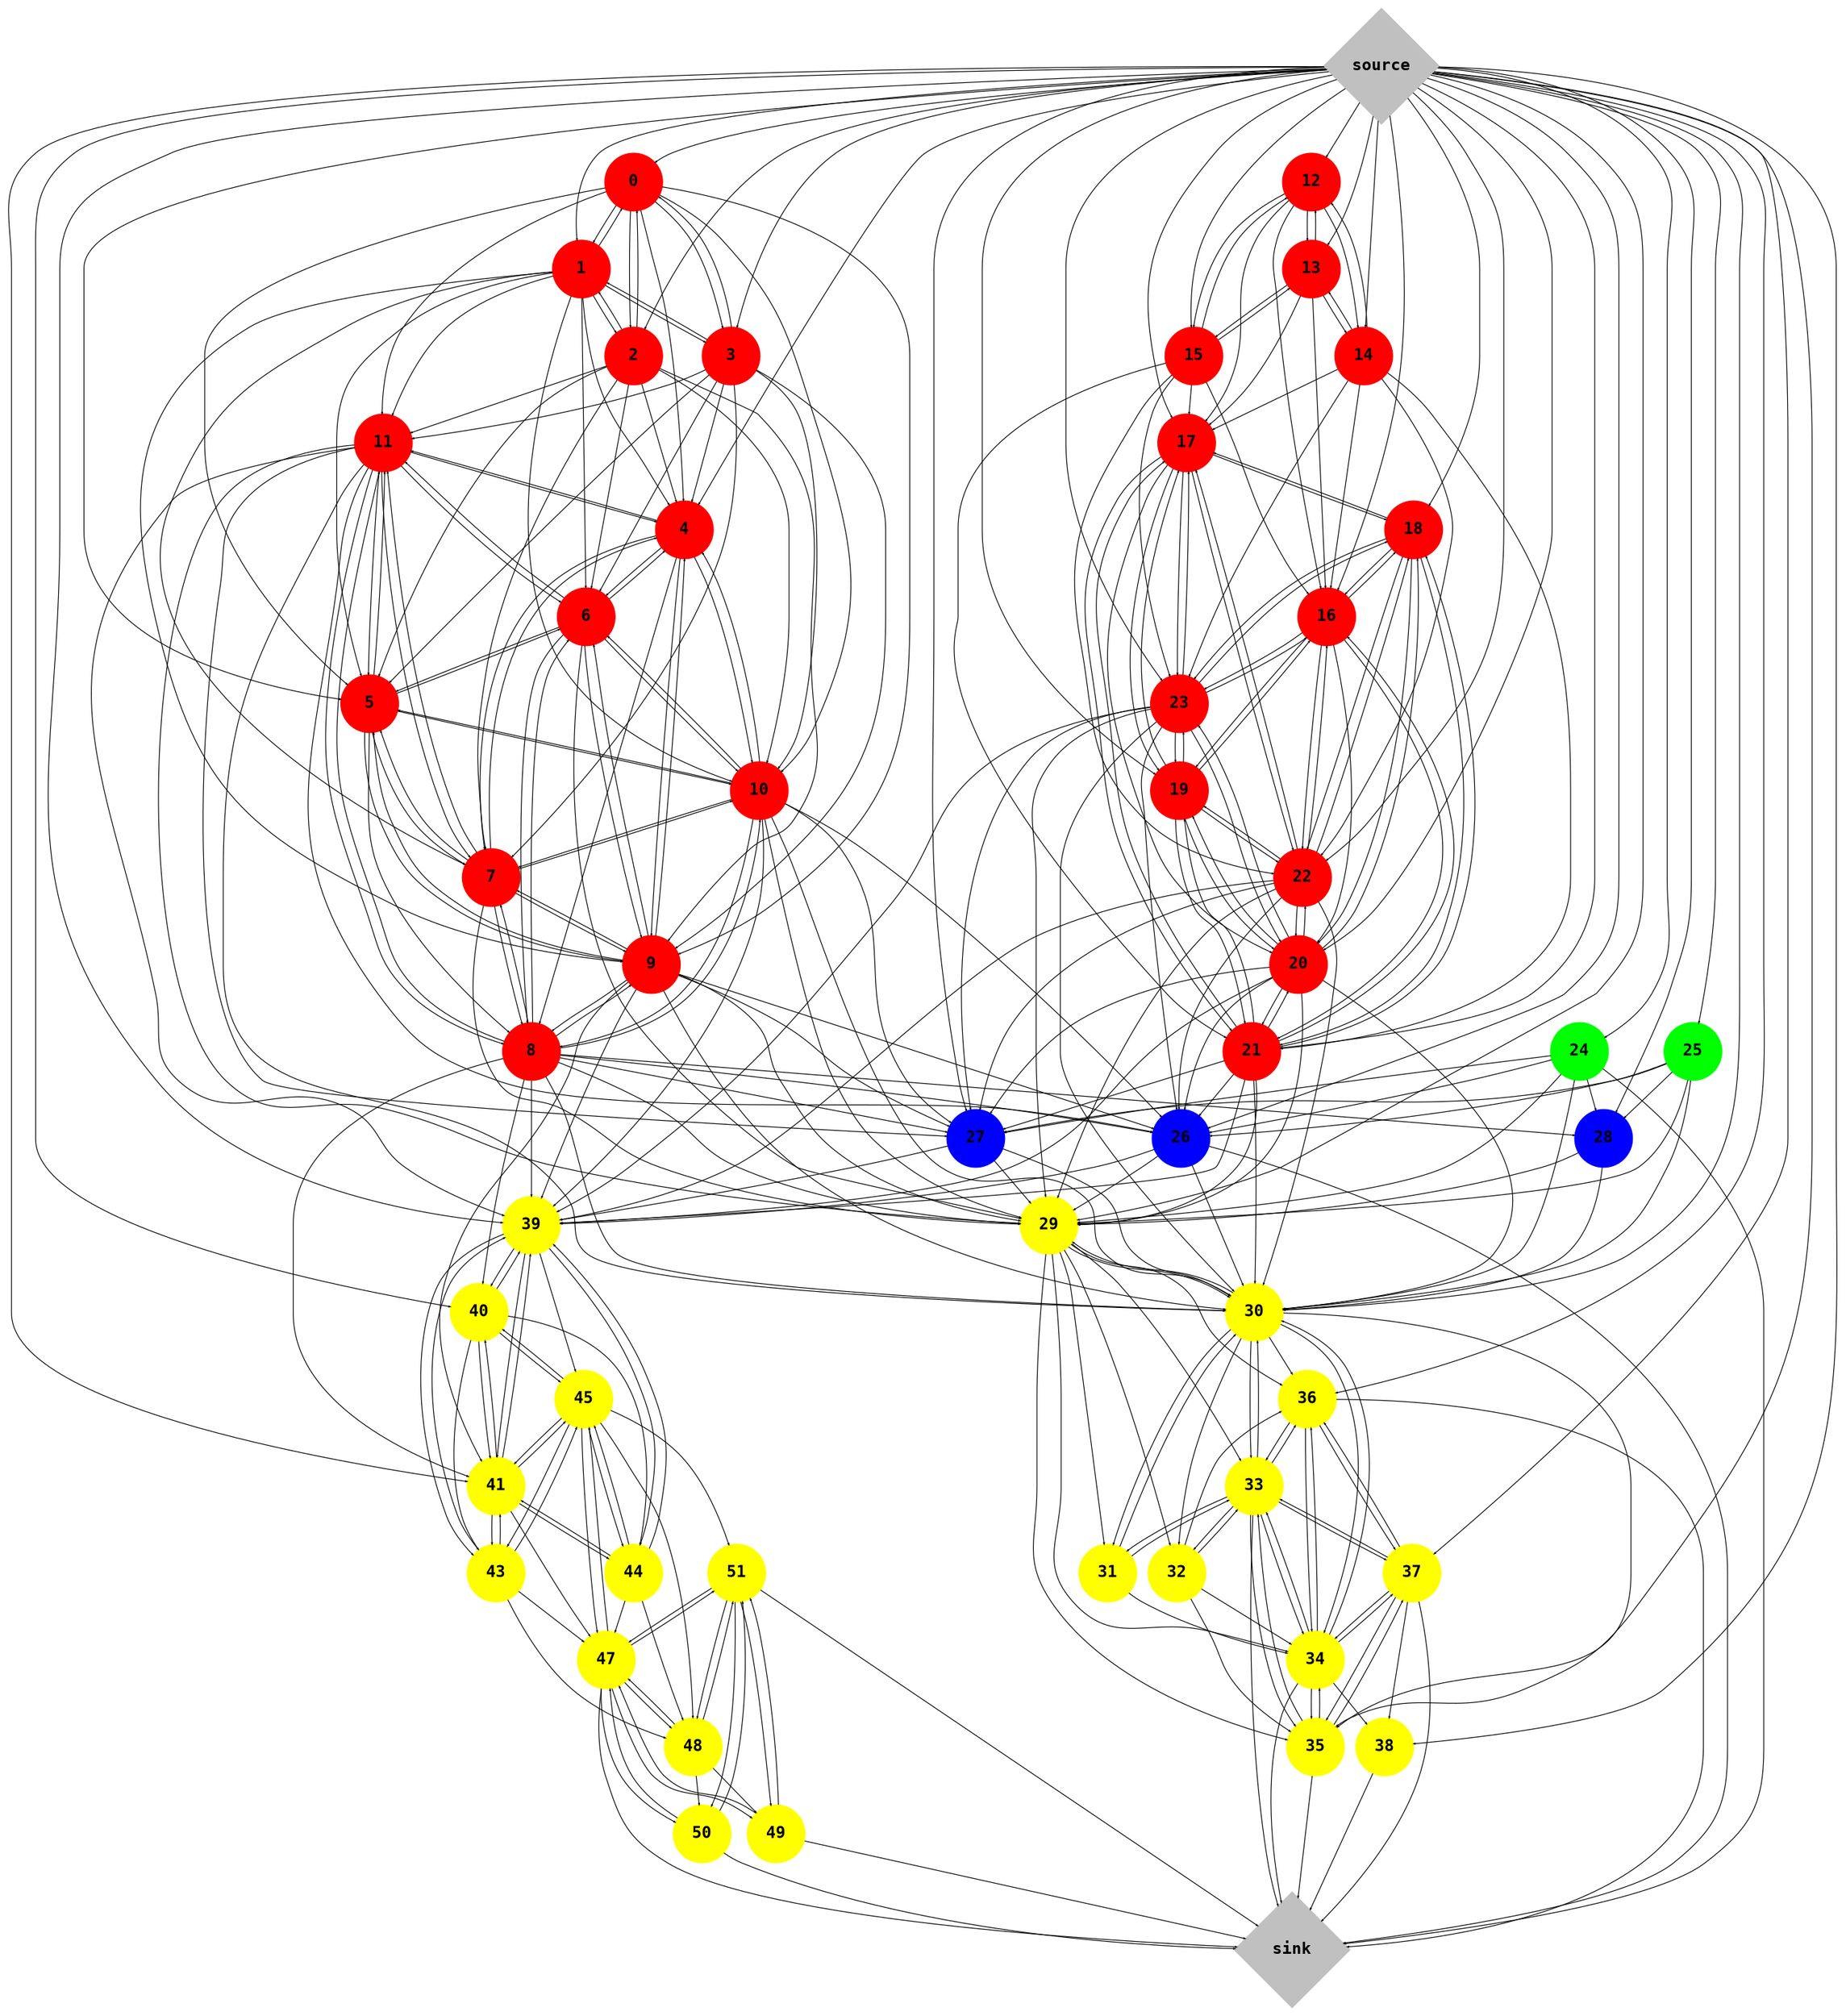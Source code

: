 digraph Bosch{
size = "40,20";
graph[rankdir=TB, center=true, margin=0.05, nodesep=0.2, ranksep=0.5]
node[fontname="Courier-Bold", fontsize=14]
edge[arrowsize=0.2, arrowhead=normal]
source [shape=diamond, style=filled, fontsize=20, color=gray, width=2, height=2, fixedsize=true]
sink [shape=diamond, style=filled, fontsize=20, color=gray, width=2, height=2, fixedsize=true]
0 [shape=circle, style=filled, fontsize=20, color=red, width=1, height=1, fixedsize=true]
1 [shape=circle, style=filled, fontsize=20, color=red, width=1, height=1, fixedsize=true]
2 [shape=circle, style=filled, fontsize=20, color=red, width=1, height=1, fixedsize=true]
3 [shape=circle, style=filled, fontsize=20, color=red, width=1, height=1, fixedsize=true]
4 [shape=circle, style=filled, fontsize=20, color=red, width=1, height=1, fixedsize=true]
5 [shape=circle, style=filled, fontsize=20, color=red, width=1, height=1, fixedsize=true]
6 [shape=circle, style=filled, fontsize=20, color=red, width=1, height=1, fixedsize=true]
7 [shape=circle, style=filled, fontsize=20, color=red, width=1, height=1, fixedsize=true]
8 [shape=circle, style=filled, fontsize=20, color=red, width=1, height=1, fixedsize=true]
9 [shape=circle, style=filled, fontsize=20, color=red, width=1, height=1, fixedsize=true]
10 [shape=circle, style=filled, fontsize=20, color=red, width=1, height=1, fixedsize=true]
11 [shape=circle, style=filled, fontsize=20, color=red, width=1, height=1, fixedsize=true]
12 [shape=circle, style=filled, fontsize=20, color=red, width=1, height=1, fixedsize=true]
13 [shape=circle, style=filled, fontsize=20, color=red, width=1, height=1, fixedsize=true]
14 [shape=circle, style=filled, fontsize=20, color=red, width=1, height=1, fixedsize=true]
15 [shape=circle, style=filled, fontsize=20, color=red, width=1, height=1, fixedsize=true]
16 [shape=circle, style=filled, fontsize=20, color=red, width=1, height=1, fixedsize=true]
17 [shape=circle, style=filled, fontsize=20, color=red, width=1, height=1, fixedsize=true]
18 [shape=circle, style=filled, fontsize=20, color=red, width=1, height=1, fixedsize=true]
19 [shape=circle, style=filled, fontsize=20, color=red, width=1, height=1, fixedsize=true]
20 [shape=circle, style=filled, fontsize=20, color=red, width=1, height=1, fixedsize=true]
21 [shape=circle, style=filled, fontsize=20, color=red, width=1, height=1, fixedsize=true]
22 [shape=circle, style=filled, fontsize=20, color=red, width=1, height=1, fixedsize=true]
23 [shape=circle, style=filled, fontsize=20, color=red, width=1, height=1, fixedsize=true]
24 [shape=circle, style=filled, fontsize=20, color=green, width=1, height=1, fixedsize=true]
25 [shape=circle, style=filled, fontsize=20, color=green, width=1, height=1, fixedsize=true]
26 [shape=circle, style=filled, fontsize=20, color=blue, width=1, height=1, fixedsize=true]
27 [shape=circle, style=filled, fontsize=20, color=blue, width=1, height=1, fixedsize=true]
28 [shape=circle, style=filled, fontsize=20, color=blue, width=1, height=1, fixedsize=true]
29 [shape=circle, style=filled, fontsize=20, color=yellow, width=1, height=1, fixedsize=true]
30 [shape=circle, style=filled, fontsize=20, color=yellow, width=1, height=1, fixedsize=true]
31 [shape=circle, style=filled, fontsize=20, color=yellow, width=1, height=1, fixedsize=true]
32 [shape=circle, style=filled, fontsize=20, color=yellow, width=1, height=1, fixedsize=true]
33 [shape=circle, style=filled, fontsize=20, color=yellow, width=1, height=1, fixedsize=true]
34 [shape=circle, style=filled, fontsize=20, color=yellow, width=1, height=1, fixedsize=true]
35 [shape=circle, style=filled, fontsize=20, color=yellow, width=1, height=1, fixedsize=true]
36 [shape=circle, style=filled, fontsize=20, color=yellow, width=1, height=1, fixedsize=true]
37 [shape=circle, style=filled, fontsize=20, color=yellow, width=1, height=1, fixedsize=true]
38 [shape=circle, style=filled, fontsize=20, color=yellow, width=1, height=1, fixedsize=true]
39 [shape=circle, style=filled, fontsize=20, color=yellow, width=1, height=1, fixedsize=true]
40 [shape=circle, style=filled, fontsize=20, color=yellow, width=1, height=1, fixedsize=true]
41 [shape=circle, style=filled, fontsize=20, color=yellow, width=1, height=1, fixedsize=true]
43 [shape=circle, style=filled, fontsize=20, color=yellow, width=1, height=1, fixedsize=true]
44 [shape=circle, style=filled, fontsize=20, color=yellow, width=1, height=1, fixedsize=true]
45 [shape=circle, style=filled, fontsize=20, color=yellow, width=1, height=1, fixedsize=true]
47 [shape=circle, style=filled, fontsize=20, color=yellow, width=1, height=1, fixedsize=true]
48 [shape=circle, style=filled, fontsize=20, color=yellow, width=1, height=1, fixedsize=true]
49 [shape=circle, style=filled, fontsize=20, color=yellow, width=1, height=1, fixedsize=true]
50 [shape=circle, style=filled, fontsize=20, color=yellow, width=1, height=1, fixedsize=true]
51 [shape=circle, style=filled, fontsize=20, color=yellow, width=1, height=1, fixedsize=true]
source -> 12 [penwidth=1]
12 -> 13 [penwidth=1]
13 -> 15 [penwidth=1]
15 -> 17 [penwidth=1]
17 -> 18 [penwidth=1]
18 -> 20 [penwidth=1]
20 -> 23 [penwidth=1]
23 -> 26 [penwidth=1]
26 -> 29 [penwidth=1]
29 -> 33 [penwidth=1]
33 -> 30 [penwidth=1]
30 -> 34 [penwidth=1]
34 -> 35 [penwidth=1]
35 -> 37 [penwidth=1]
37 -> sink [penwidth=1]
source -> 13 [penwidth=1]
13 -> 12 [penwidth=1]
12 -> 15 [penwidth=1]
15 -> 16 [penwidth=1]
16 -> 18 [penwidth=1]
20 -> 22 [penwidth=1]
22 -> 29 [penwidth=1]
29 -> 30 [penwidth=1]
30 -> 31 [penwidth=1]
31 -> 33 [penwidth=1]
33 -> 36 [penwidth=1]
36 -> 34 [penwidth=1]
34 -> 37 [penwidth=1]
source -> 1 [penwidth=1]
1 -> 0 [penwidth=1]
0 -> 2 [penwidth=1]
2 -> 10 [penwidth=1]
10 -> 6 [penwidth=1]
6 -> 5 [penwidth=1]
5 -> 8 [penwidth=1]
8 -> 29 [penwidth=1]
30 -> 33 [penwidth=1]
33 -> 34 [penwidth=1]
15 -> 12 [penwidth=1]
12 -> 17 [penwidth=1]
18 -> 23 [penwidth=1]
23 -> 20 [penwidth=1]
20 -> 39 [penwidth=1]
39 -> 40 [penwidth=1]
40 -> 41 [penwidth=1]
41 -> 44 [penwidth=1]
44 -> 45 [penwidth=1]
45 -> 48 [penwidth=1]
48 -> 50 [penwidth=1]
50 -> 51 [penwidth=1]
51 -> 47 [penwidth=1]
47 -> sink [penwidth=1]
0 -> 3 [penwidth=1]
3 -> 4 [penwidth=1]
4 -> 6 [penwidth=1]
6 -> 8 [penwidth=1]
8 -> 11 [penwidth=1]
11 -> 29 [penwidth=1]
29 -> 31 [penwidth=1]
31 -> 30 [penwidth=1]
34 -> 36 [penwidth=1]
36 -> 37 [penwidth=1]
4 -> 7 [penwidth=1]
7 -> 10 [penwidth=1]
10 -> 8 [penwidth=1]
8 -> 39 [penwidth=1]
39 -> 41 [penwidth=1]
41 -> 40 [penwidth=1]
40 -> 44 [penwidth=1]
45 -> 47 [penwidth=1]
47 -> 48 [penwidth=1]
51 -> sink [penwidth=1]
20 -> 21 [penwidth=1]
21 -> 39 [penwidth=1]
41 -> 43 [penwidth=1]
43 -> 45 [penwidth=1]
48 -> 47 [penwidth=1]
47 -> 50 [penwidth=1]
source -> 2 [penwidth=1]
2 -> 1 [penwidth=1]
0 -> 11 [penwidth=1]
11 -> 6 [penwidth=1]
6 -> 4 [penwidth=1]
4 -> 8 [penwidth=1]
8 -> 41 [penwidth=1]
41 -> 39 [penwidth=1]
40 -> 43 [penwidth=1]
50 -> sink [penwidth=1]
7 -> 11 [penwidth=1]
11 -> 8 [penwidth=1]
8 -> 26 [penwidth=1]
37 -> 35 [penwidth=1]
35 -> sink [penwidth=1]
source -> 0 [penwidth=1]
1 -> 4 [penwidth=1]
4 -> 10 [penwidth=1]
48 -> 51 [penwidth=1]
51 -> 50 [penwidth=1]
15 -> 22 [penwidth=1]
22 -> 16 [penwidth=1]
20 -> 29 [penwidth=1]
37 -> 33 [penwidth=1]
36 -> sink [penwidth=1]
source -> 24 [penwidth=1]
24 -> 27 [penwidth=1]
27 -> 29 [penwidth=1]
30 -> 32 [penwidth=1]
32 -> 33 [penwidth=1]
37 -> 36 [penwidth=1]
7 -> 8 [penwidth=1]
8 -> 10 [penwidth=1]
10 -> 26 [penwidth=1]
33 -> 35 [penwidth=1]
35 -> 34 [penwidth=1]
12 -> 14 [penwidth=1]
14 -> 17 [penwidth=1]
17 -> 23 [penwidth=1]
23 -> 19 [penwidth=1]
19 -> 20 [penwidth=1]
17 -> 22 [penwidth=1]
22 -> 18 [penwidth=1]
30 -> 35 [penwidth=1]
34 -> sink [penwidth=1]
0 -> 1 [penwidth=1]
1 -> 2 [penwidth=1]
2 -> 4 [penwidth=1]
8 -> 9 [penwidth=1]
9 -> 41 [penwidth=1]
39 -> 45 [penwidth=1]
45 -> 40 [penwidth=1]
44 -> 47 [penwidth=1]
48 -> 49 [penwidth=1]
49 -> 51 [penwidth=1]
1 -> 3 [penwidth=1]
8 -> 7 [penwidth=1]
source -> 3 [penwidth=1]
3 -> 0 [penwidth=1]
8 -> 6 [penwidth=1]
6 -> 11 [penwidth=1]
11 -> 27 [penwidth=1]
34 -> 33 [penwidth=1]
33 -> 37 [penwidth=1]
0 -> 4 [penwidth=1]
10 -> 27 [penwidth=1]
0 -> 5 [penwidth=1]
5 -> 10 [penwidth=1]
10 -> 7 [penwidth=1]
3 -> 5 [penwidth=1]
5 -> 6 [penwidth=1]
10 -> 29 [penwidth=1]
31 -> 34 [penwidth=1]
35 -> 33 [penwidth=1]
14 -> 13 [penwidth=1]
13 -> 16 [penwidth=1]
21 -> 29 [penwidth=1]
13 -> 14 [penwidth=1]
43 -> 41 [penwidth=1]
41 -> 45 [penwidth=1]
49 -> 47 [penwidth=1]
47 -> 51 [penwidth=1]
9 -> 30 [penwidth=1]
30 -> 29 [penwidth=1]
29 -> 34 [penwidth=1]
14 -> 12 [penwidth=1]
12 -> 16 [penwidth=1]
16 -> 19 [penwidth=1]
23 -> 30 [penwidth=1]
3 -> 1 [penwidth=1]
6 -> 9 [penwidth=1]
9 -> 6 [penwidth=1]
6 -> 29 [penwidth=1]
40 -> 45 [penwidth=1]
45 -> 44 [penwidth=1]
2 -> 5 [penwidth=1]
51 -> 49 [penwidth=1]
49 -> sink [penwidth=1]
9 -> 29 [penwidth=1]
37 -> 34 [penwidth=1]
2 -> 11 [penwidth=1]
11 -> 4 [penwidth=1]
8 -> 30 [penwidth=1]
16 -> 23 [penwidth=1]
23 -> 18 [penwidth=1]
44 -> 41 [penwidth=1]
11 -> 30 [penwidth=1]
source -> 15 [penwidth=1]
15 -> 13 [penwidth=1]
22 -> 27 [penwidth=1]
1 -> 10 [penwidth=1]
10 -> 4 [penwidth=1]
8 -> 27 [penwidth=1]
37 -> 38 [penwidth=1]
38 -> sink [penwidth=1]
17 -> 20 [penwidth=1]
20 -> 18 [penwidth=1]
18 -> 21 [penwidth=1]
21 -> 27 [penwidth=1]
33 -> sink [penwidth=1]
6 -> 10 [penwidth=1]
23 -> 29 [penwidth=1]
22 -> 26 [penwidth=1]
5 -> 7 [penwidth=1]
source -> 14 [penwidth=1]
17 -> 19 [penwidth=1]
3 -> 6 [penwidth=1]
3 -> 9 [penwidth=1]
9 -> 5 [penwidth=1]
22 -> 39 [penwidth=1]
19 -> 21 [penwidth=1]
21 -> 20 [penwidth=1]
4 -> 11 [penwidth=1]
13 -> 17 [penwidth=1]
30 -> 36 [penwidth=1]
36 -> 33 [penwidth=1]
32 -> 34 [penwidth=1]
20 -> 30 [penwidth=1]
27 -> 30 [penwidth=1]
22 -> 30 [penwidth=1]
1 -> 5 [penwidth=1]
5 -> 11 [penwidth=1]
11 -> 7 [penwidth=1]
29 -> 32 [penwidth=1]
7 -> 4 [penwidth=1]
10 -> 39 [penwidth=1]
44 -> 48 [penwidth=1]
2 -> 0 [penwidth=1]
9 -> 8 [penwidth=1]
3 -> 7 [penwidth=1]
7 -> 5 [penwidth=1]
45 -> 41 [penwidth=1]
41 -> 47 [penwidth=1]
11 -> 39 [penwidth=1]
45 -> 51 [penwidth=1]
51 -> 48 [penwidth=1]
47 -> 45 [penwidth=1]
50 -> 47 [penwidth=1]
20 -> 19 [penwidth=1]
19 -> 22 [penwidth=1]
8 -> 40 [penwidth=1]
40 -> 39 [penwidth=1]
11 -> 5 [penwidth=1]
3 -> 10 [penwidth=1]
7 -> 9 [penwidth=1]
18 -> 22 [penwidth=1]
22 -> 20 [penwidth=1]
5 -> 9 [penwidth=1]
15 -> 23 [penwidth=1]
23 -> 17 [penwidth=1]
10 -> 5 [penwidth=1]
23 -> 39 [penwidth=1]
45 -> 43 [penwidth=1]
43 -> 48 [penwidth=1]
47 -> 49 [penwidth=1]
33 -> 31 [penwidth=1]
9 -> 7 [penwidth=1]
16 -> 20 [penwidth=1]
0 -> 10 [penwidth=1]
11 -> 26 [penwidth=1]
0 -> 9 [penwidth=1]
26 -> 30 [penwidth=1]
8 -> 28 [penwidth=1]
28 -> 29 [penwidth=1]
17 -> 21 [penwidth=1]
21 -> 19 [penwidth=1]
16 -> 22 [penwidth=1]
22 -> 19 [penwidth=1]
33 -> 32 [penwidth=1]
21 -> 26 [penwidth=1]
9 -> 27 [penwidth=1]
4 -> 9 [penwidth=1]
24 -> 28 [penwidth=1]
1 -> 11 [penwidth=1]
21 -> 30 [penwidth=1]
34 -> 38 [penwidth=1]
3 -> 11 [penwidth=1]
19 -> 23 [penwidth=1]
1 -> 7 [penwidth=1]
2 -> 9 [penwidth=1]
9 -> 39 [penwidth=1]
39 -> 43 [penwidth=1]
20 -> 26 [penwidth=1]
1 -> 9 [penwidth=1]
24 -> 29 [penwidth=1]
43 -> 47 [penwidth=1]
27 -> 39 [penwidth=1]
9 -> 4 [penwidth=1]
10 -> 30 [penwidth=1]
32 -> 35 [penwidth=1]
20 -> 27 [penwidth=1]
34 -> 30 [penwidth=1]
14 -> 16 [penwidth=1]
7 -> 29 [penwidth=1]
9 -> 26 [penwidth=1]
29 -> 36 [penwidth=1]
14 -> 22 [penwidth=1]
22 -> 17 [penwidth=1]
2 -> 6 [penwidth=1]
16 -> 21 [penwidth=1]
21 -> 18 [penwidth=1]
24 -> 26 [penwidth=1]
23 -> 27 [penwidth=1]
1 -> 6 [penwidth=1]
29 -> 35 [penwidth=1]
32 -> 36 [penwidth=1]
source -> 25 [penwidth=1]
25 -> 28 [penwidth=1]
26 -> 39 [penwidth=1]
43 -> 39 [penwidth=1]
39 -> 44 [penwidth=1]
14 -> 23 [penwidth=1]
19 -> 16 [penwidth=1]
15 -> 21 [penwidth=1]
19 -> 17 [penwidth=1]
2 -> 7 [penwidth=1]
25 -> 26 [penwidth=1]
14 -> 21 [penwidth=1]
21 -> 17 [penwidth=1]
21 -> 16 [penwidth=1]
44 -> 39 [penwidth=1]
23 -> 16 [penwidth=1]
source -> 40 [penwidth=1]
25 -> 27 [penwidth=1]
18 -> 17 [penwidth=1]
28 -> 30 [penwidth=1]
source -> 29 [penwidth=1]
24 -> 30 [penwidth=1]
source -> 27 [penwidth=1]
source -> 35 [penwidth=1]
source -> 30 [penwidth=1]
18 -> 16 [penwidth=1]
25 -> 29 [penwidth=1]
25 -> 30 [penwidth=1]
source -> 18 [penwidth=1]
source -> 26 [penwidth=1]
source -> 39 [penwidth=1]
source -> 16 [penwidth=1]
source -> 28 [penwidth=1]
source -> 22 [penwidth=1]
source -> 17 [penwidth=1]
source -> 21 [penwidth=1]
source -> 41 [penwidth=1]
24 -> sink [penwidth=1]
source -> 19 [penwidth=1]
source -> 20 [penwidth=1]
26 -> sink [penwidth=1]
source -> 4 [penwidth=1]
source -> 38 [penwidth=1]
source -> 23 [penwidth=1]
source -> 37 [penwidth=1]
source -> 5 [penwidth=1]
source -> 36 [penwidth=1]
{rank=source; source}
{rank=min; source}
{rank=max; sink}{rank=sink; sink}
}